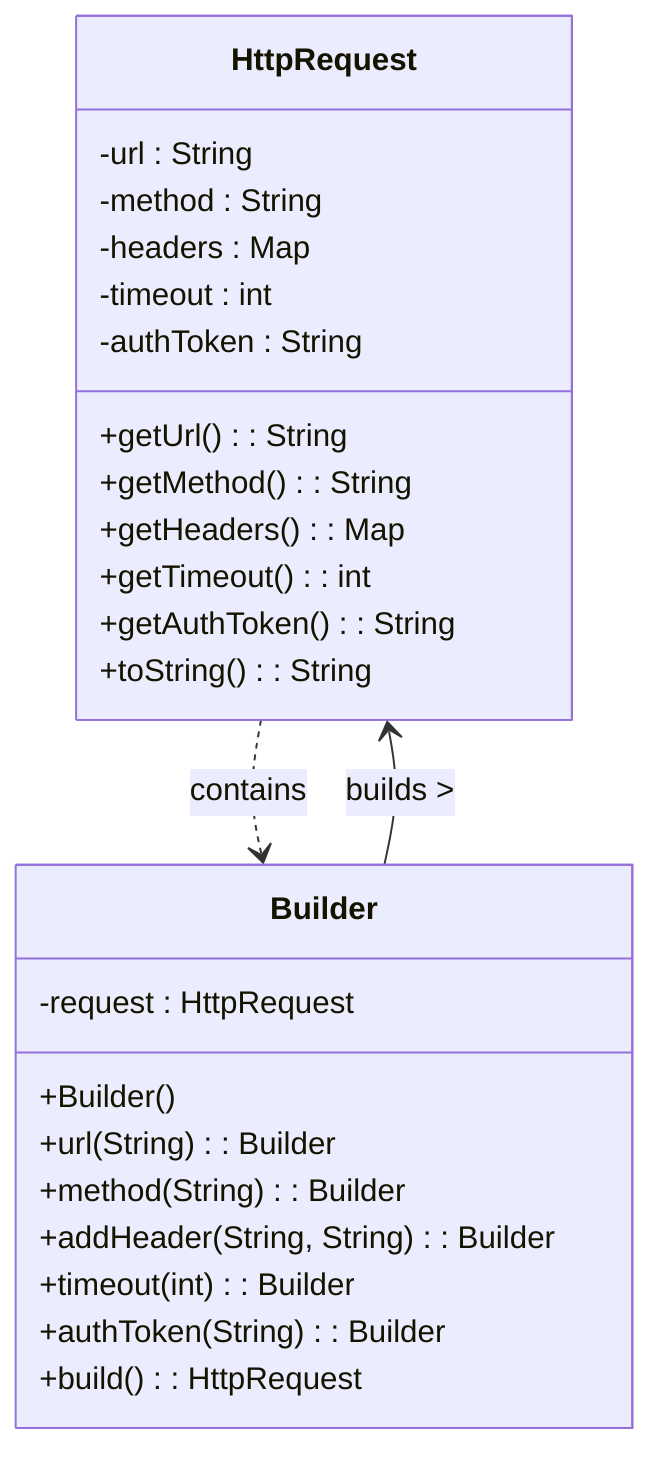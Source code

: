classDiagram
    class HttpRequest {
        -url : String
        -method : String
        -headers : Map<String, String>
        -timeout : int
        -authToken : String
        +getUrl() : String
        +getMethod() : String
        +getHeaders() : Map<String,String>
        +getTimeout() : int
        +getAuthToken() : String
        +toString() : String
    }

    class Builder {
        -request : HttpRequest
        +Builder()
        +url(String) : Builder
        +method(String) : Builder
        +addHeader(String, String) : Builder
        +timeout(int) : Builder
        +authToken(String) : Builder
        +build() : HttpRequest
    }

    HttpRequest ..> Builder : contains
    Builder --> HttpRequest : builds >